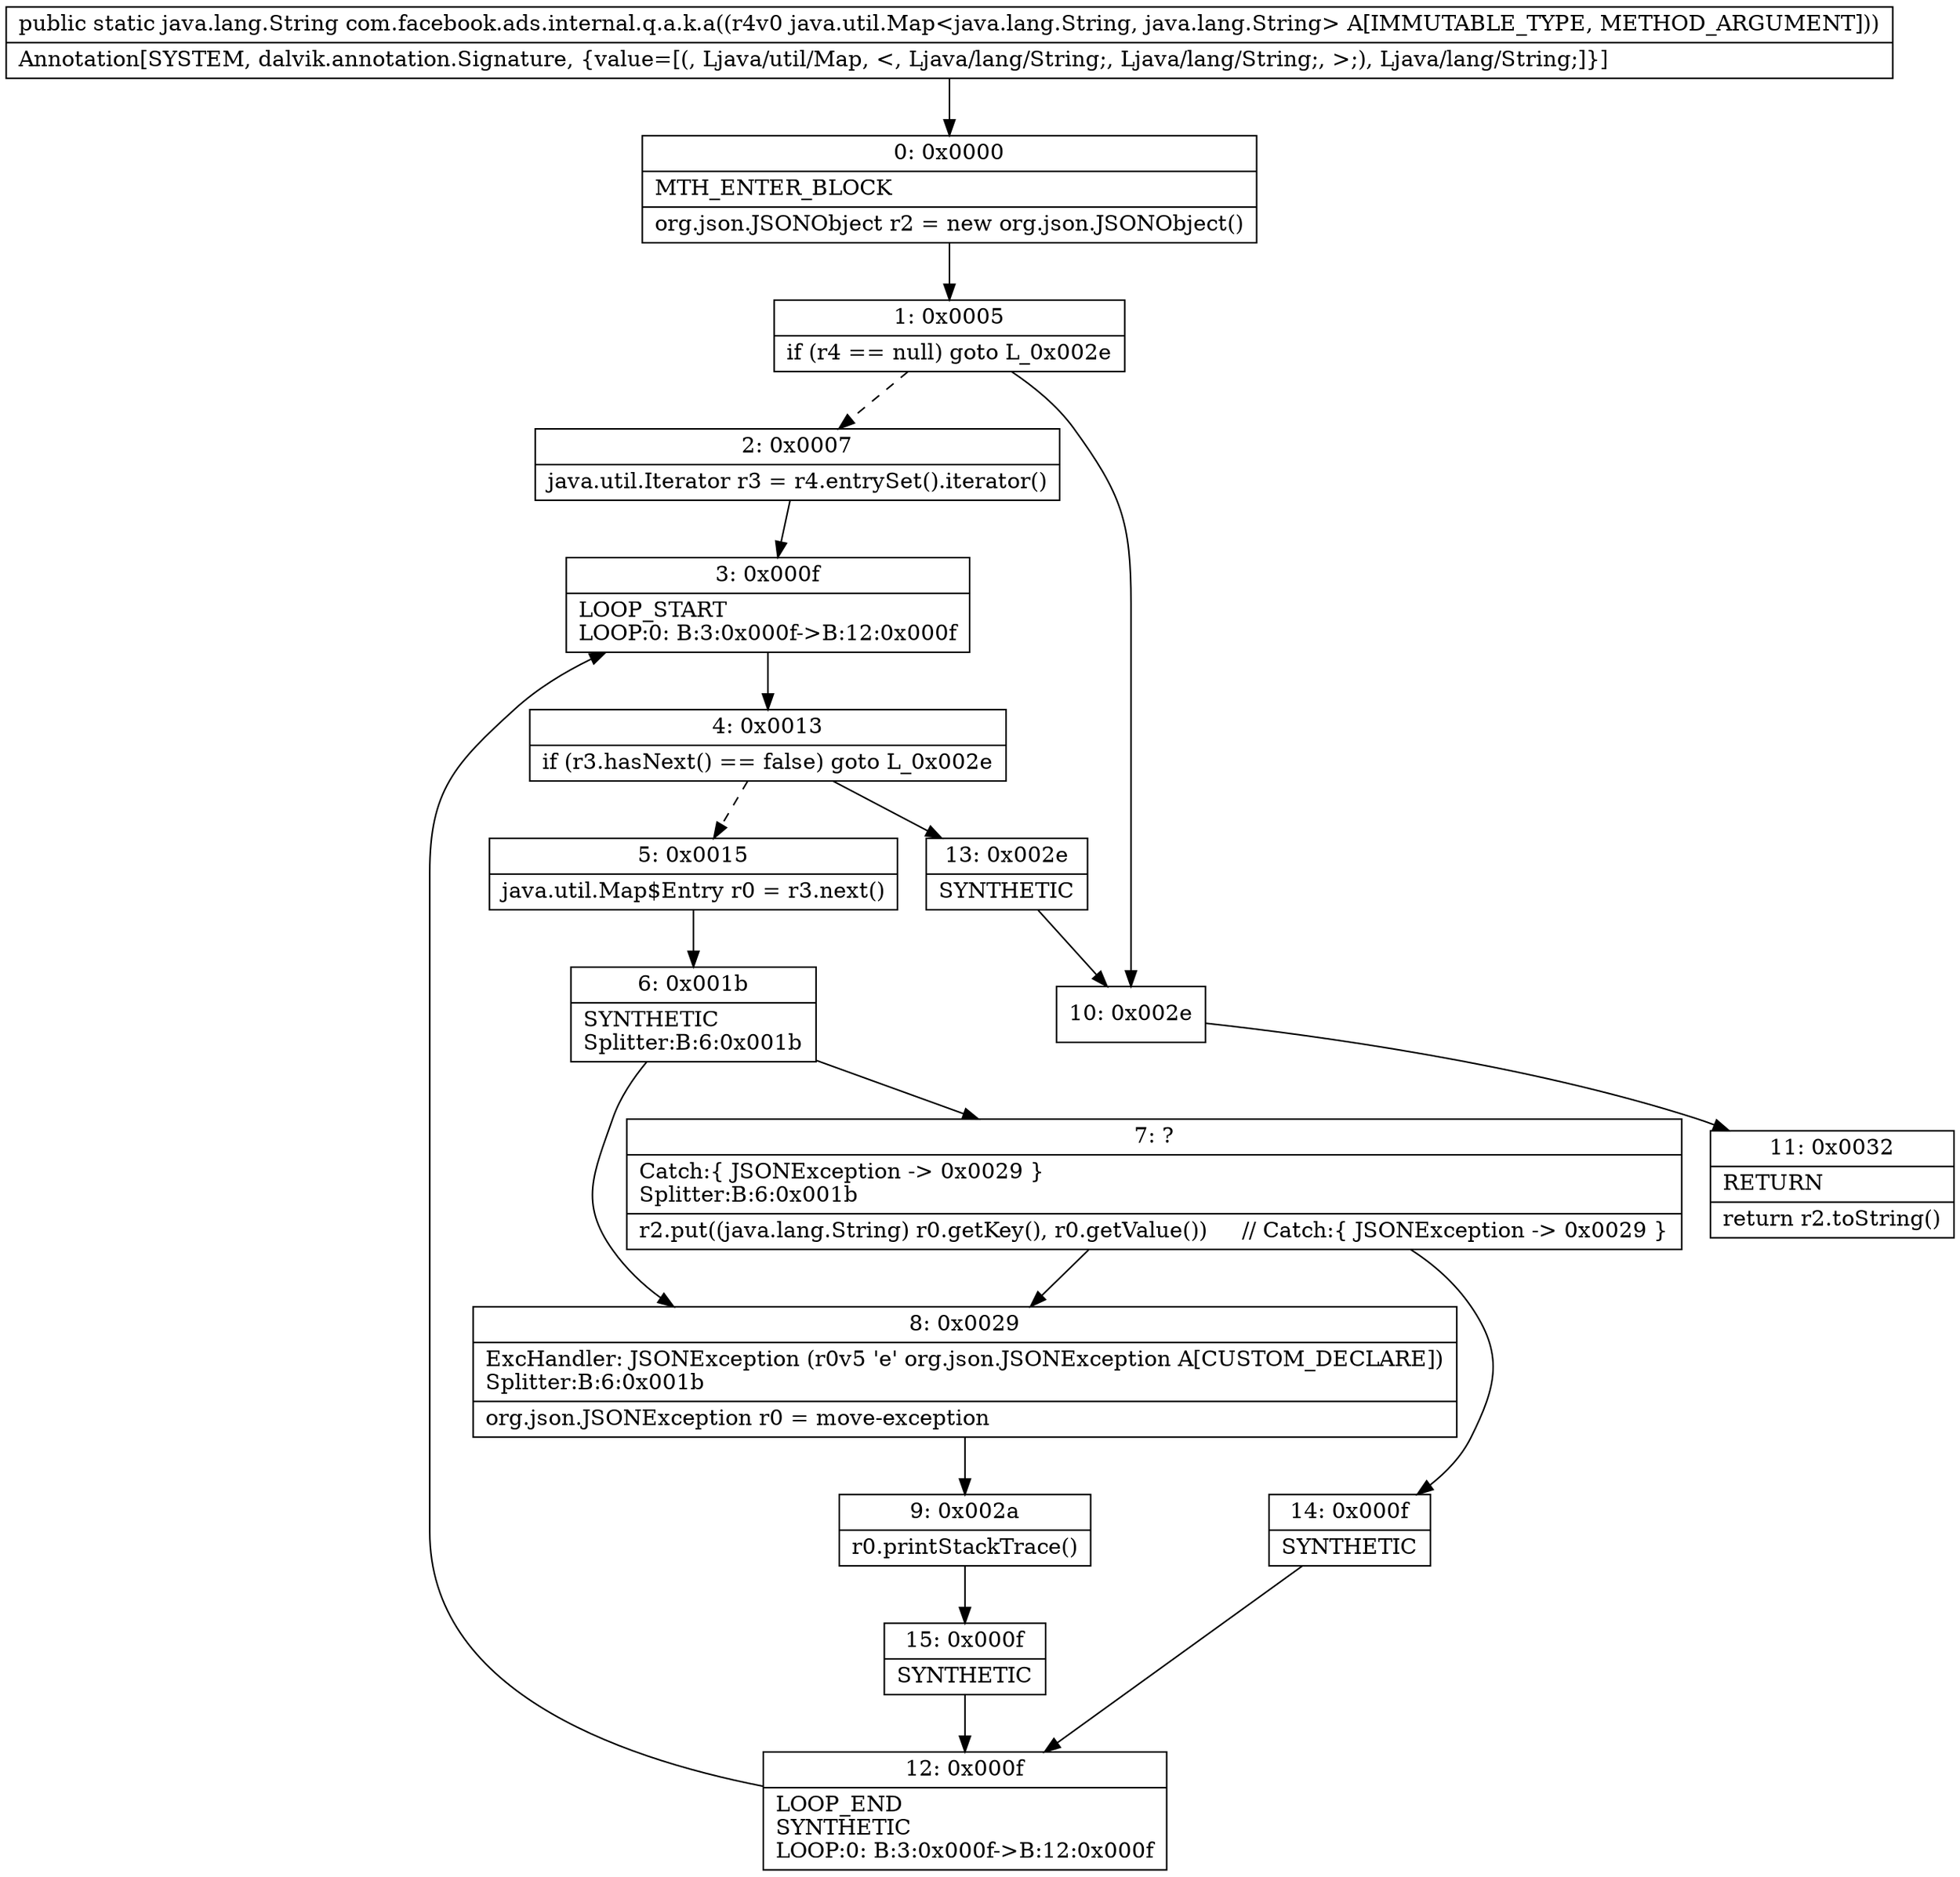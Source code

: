 digraph "CFG forcom.facebook.ads.internal.q.a.k.a(Ljava\/util\/Map;)Ljava\/lang\/String;" {
Node_0 [shape=record,label="{0\:\ 0x0000|MTH_ENTER_BLOCK\l|org.json.JSONObject r2 = new org.json.JSONObject()\l}"];
Node_1 [shape=record,label="{1\:\ 0x0005|if (r4 == null) goto L_0x002e\l}"];
Node_2 [shape=record,label="{2\:\ 0x0007|java.util.Iterator r3 = r4.entrySet().iterator()\l}"];
Node_3 [shape=record,label="{3\:\ 0x000f|LOOP_START\lLOOP:0: B:3:0x000f\-\>B:12:0x000f\l}"];
Node_4 [shape=record,label="{4\:\ 0x0013|if (r3.hasNext() == false) goto L_0x002e\l}"];
Node_5 [shape=record,label="{5\:\ 0x0015|java.util.Map$Entry r0 = r3.next()\l}"];
Node_6 [shape=record,label="{6\:\ 0x001b|SYNTHETIC\lSplitter:B:6:0x001b\l}"];
Node_7 [shape=record,label="{7\:\ ?|Catch:\{ JSONException \-\> 0x0029 \}\lSplitter:B:6:0x001b\l|r2.put((java.lang.String) r0.getKey(), r0.getValue())     \/\/ Catch:\{ JSONException \-\> 0x0029 \}\l}"];
Node_8 [shape=record,label="{8\:\ 0x0029|ExcHandler: JSONException (r0v5 'e' org.json.JSONException A[CUSTOM_DECLARE])\lSplitter:B:6:0x001b\l|org.json.JSONException r0 = move\-exception\l}"];
Node_9 [shape=record,label="{9\:\ 0x002a|r0.printStackTrace()\l}"];
Node_10 [shape=record,label="{10\:\ 0x002e}"];
Node_11 [shape=record,label="{11\:\ 0x0032|RETURN\l|return r2.toString()\l}"];
Node_12 [shape=record,label="{12\:\ 0x000f|LOOP_END\lSYNTHETIC\lLOOP:0: B:3:0x000f\-\>B:12:0x000f\l}"];
Node_13 [shape=record,label="{13\:\ 0x002e|SYNTHETIC\l}"];
Node_14 [shape=record,label="{14\:\ 0x000f|SYNTHETIC\l}"];
Node_15 [shape=record,label="{15\:\ 0x000f|SYNTHETIC\l}"];
MethodNode[shape=record,label="{public static java.lang.String com.facebook.ads.internal.q.a.k.a((r4v0 java.util.Map\<java.lang.String, java.lang.String\> A[IMMUTABLE_TYPE, METHOD_ARGUMENT]))  | Annotation[SYSTEM, dalvik.annotation.Signature, \{value=[(, Ljava\/util\/Map, \<, Ljava\/lang\/String;, Ljava\/lang\/String;, \>;), Ljava\/lang\/String;]\}]\l}"];
MethodNode -> Node_0;
Node_0 -> Node_1;
Node_1 -> Node_2[style=dashed];
Node_1 -> Node_10;
Node_2 -> Node_3;
Node_3 -> Node_4;
Node_4 -> Node_5[style=dashed];
Node_4 -> Node_13;
Node_5 -> Node_6;
Node_6 -> Node_7;
Node_6 -> Node_8;
Node_7 -> Node_8;
Node_7 -> Node_14;
Node_8 -> Node_9;
Node_9 -> Node_15;
Node_10 -> Node_11;
Node_12 -> Node_3;
Node_13 -> Node_10;
Node_14 -> Node_12;
Node_15 -> Node_12;
}

